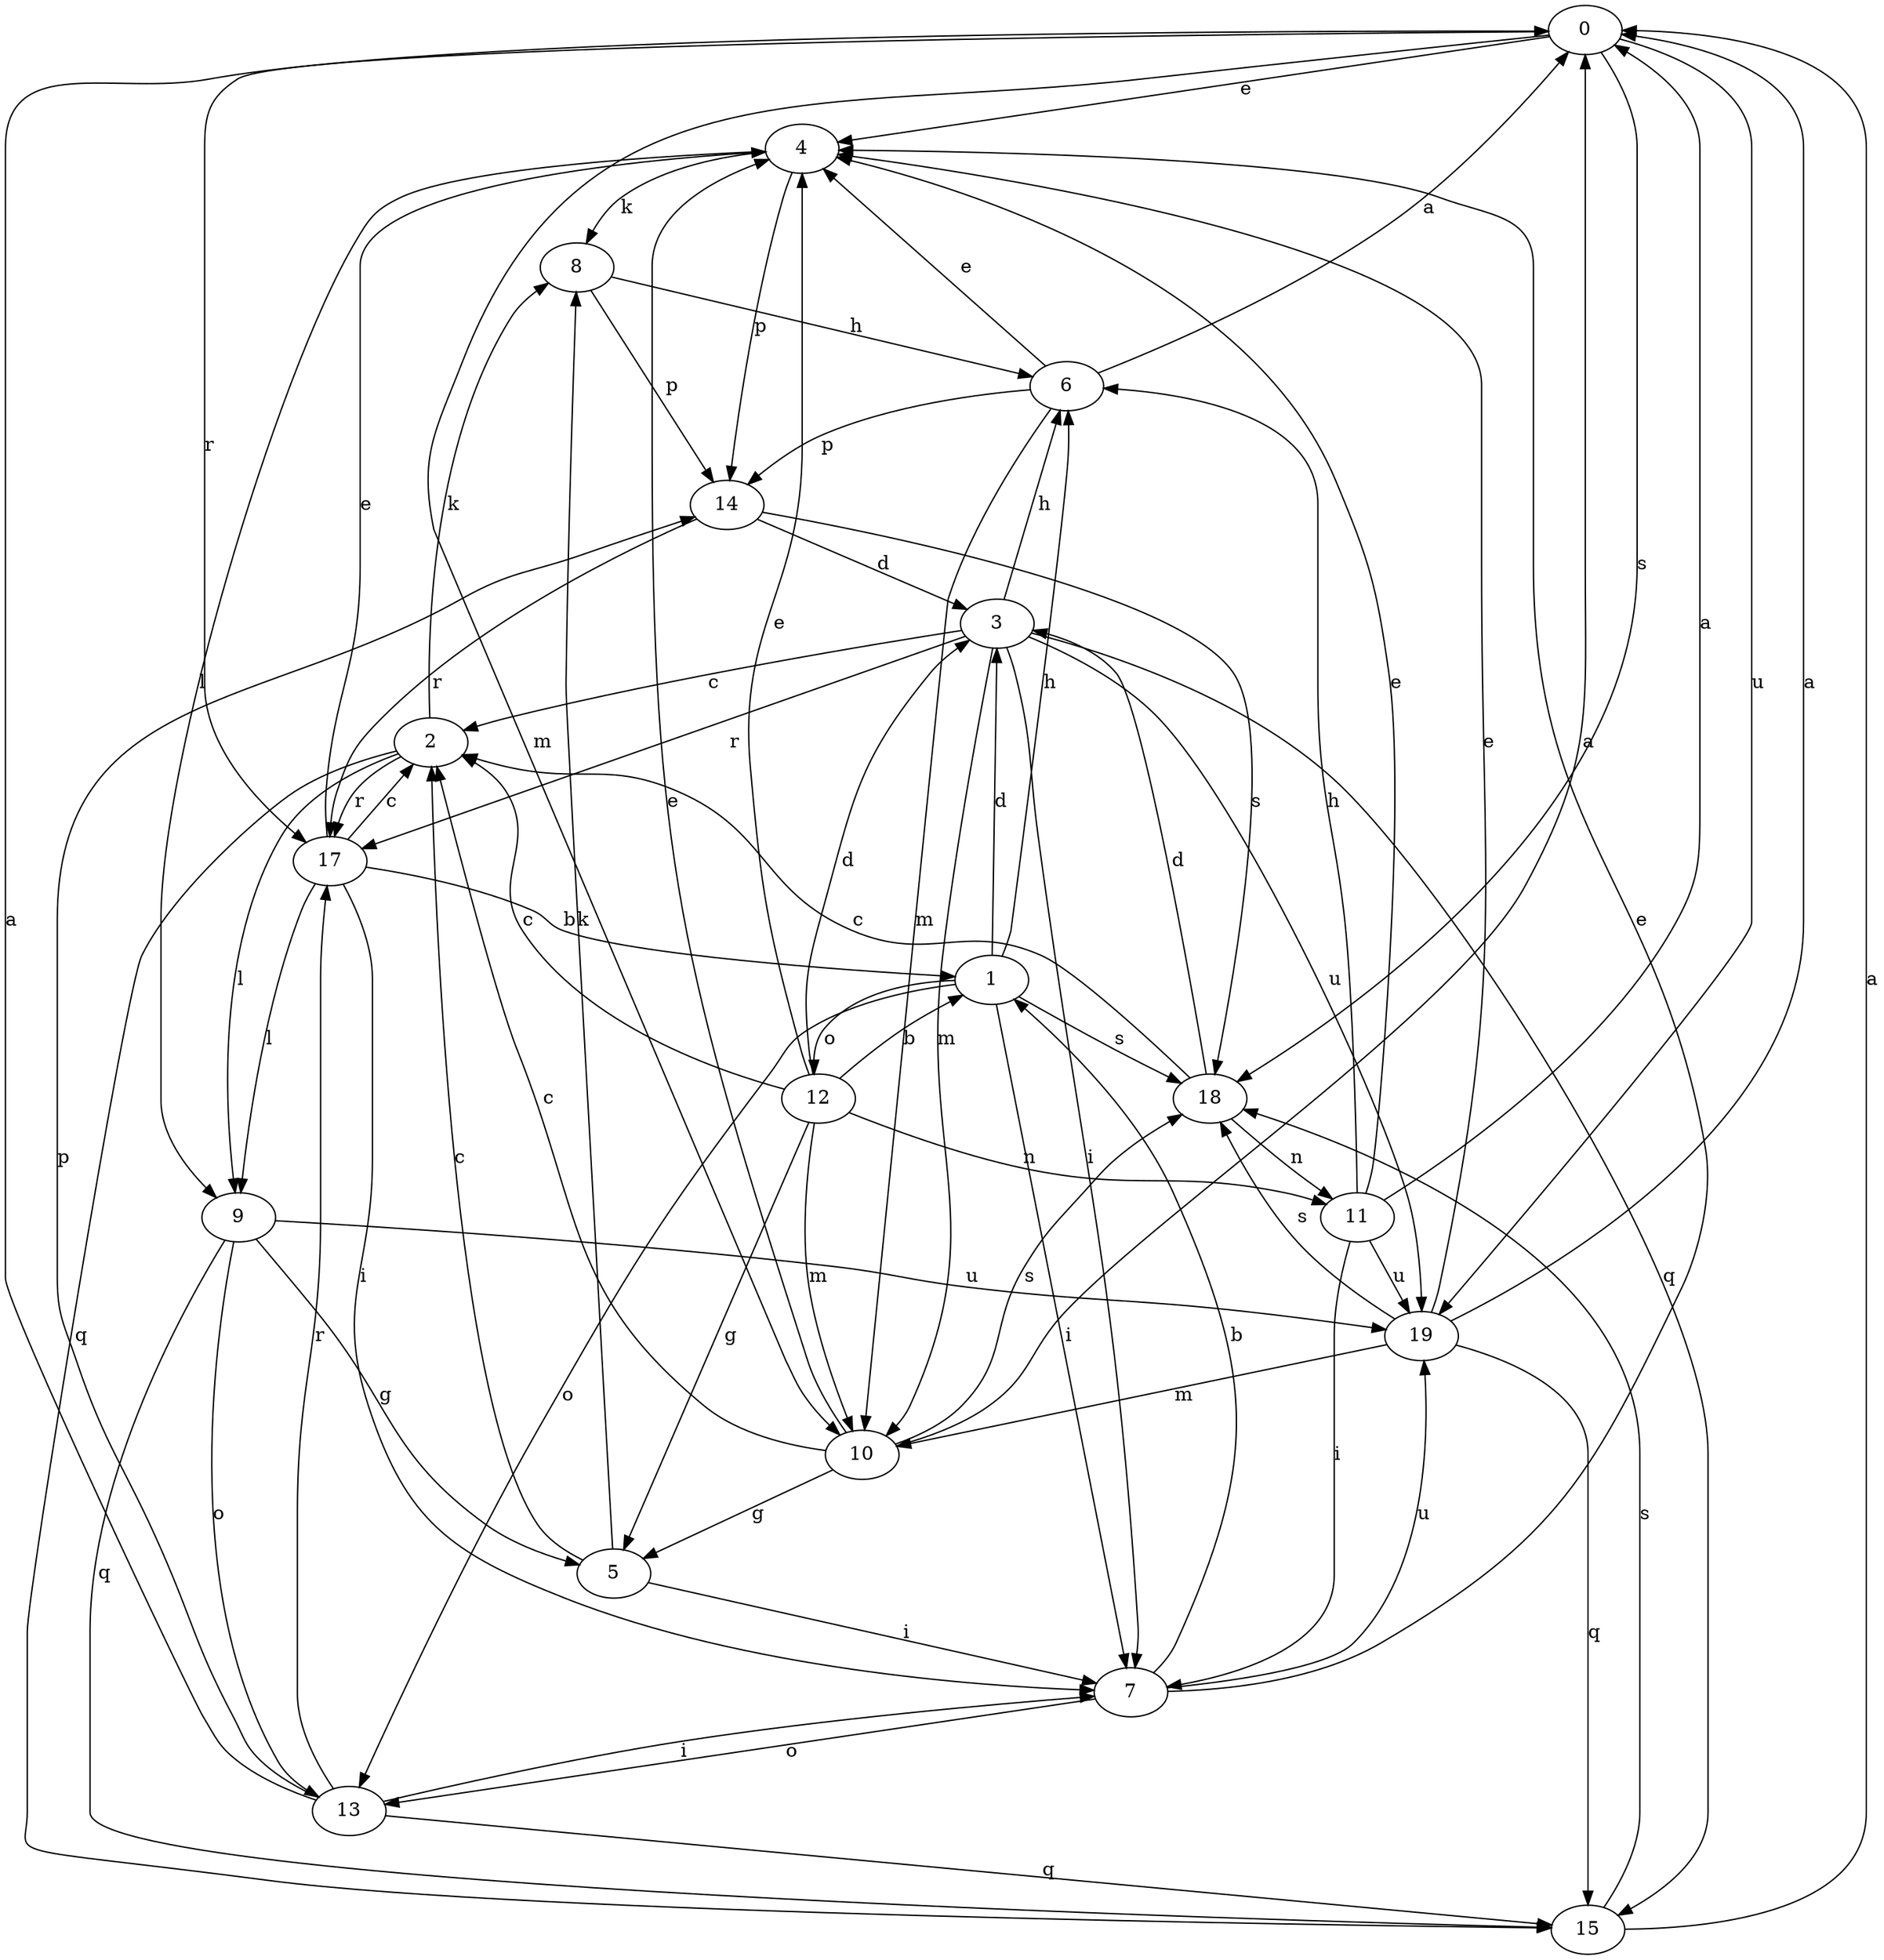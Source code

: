 strict digraph  {
0;
1;
2;
3;
4;
5;
6;
7;
8;
9;
10;
11;
12;
13;
14;
15;
17;
18;
19;
0 -> 4  [label=e];
0 -> 10  [label=m];
0 -> 17  [label=r];
0 -> 18  [label=s];
0 -> 19  [label=u];
1 -> 3  [label=d];
1 -> 6  [label=h];
1 -> 7  [label=i];
1 -> 12  [label=o];
1 -> 13  [label=o];
1 -> 18  [label=s];
2 -> 8  [label=k];
2 -> 9  [label=l];
2 -> 15  [label=q];
2 -> 17  [label=r];
3 -> 2  [label=c];
3 -> 6  [label=h];
3 -> 7  [label=i];
3 -> 10  [label=m];
3 -> 15  [label=q];
3 -> 17  [label=r];
3 -> 19  [label=u];
4 -> 8  [label=k];
4 -> 9  [label=l];
4 -> 14  [label=p];
5 -> 2  [label=c];
5 -> 7  [label=i];
5 -> 8  [label=k];
6 -> 0  [label=a];
6 -> 4  [label=e];
6 -> 10  [label=m];
6 -> 14  [label=p];
7 -> 1  [label=b];
7 -> 4  [label=e];
7 -> 13  [label=o];
7 -> 19  [label=u];
8 -> 6  [label=h];
8 -> 14  [label=p];
9 -> 5  [label=g];
9 -> 13  [label=o];
9 -> 15  [label=q];
9 -> 19  [label=u];
10 -> 0  [label=a];
10 -> 2  [label=c];
10 -> 4  [label=e];
10 -> 5  [label=g];
10 -> 18  [label=s];
11 -> 0  [label=a];
11 -> 4  [label=e];
11 -> 6  [label=h];
11 -> 7  [label=i];
11 -> 19  [label=u];
12 -> 1  [label=b];
12 -> 2  [label=c];
12 -> 3  [label=d];
12 -> 4  [label=e];
12 -> 5  [label=g];
12 -> 10  [label=m];
12 -> 11  [label=n];
13 -> 0  [label=a];
13 -> 7  [label=i];
13 -> 14  [label=p];
13 -> 15  [label=q];
13 -> 17  [label=r];
14 -> 3  [label=d];
14 -> 17  [label=r];
14 -> 18  [label=s];
15 -> 0  [label=a];
15 -> 18  [label=s];
17 -> 1  [label=b];
17 -> 2  [label=c];
17 -> 4  [label=e];
17 -> 7  [label=i];
17 -> 9  [label=l];
18 -> 2  [label=c];
18 -> 3  [label=d];
18 -> 11  [label=n];
19 -> 0  [label=a];
19 -> 4  [label=e];
19 -> 10  [label=m];
19 -> 15  [label=q];
19 -> 18  [label=s];
}
